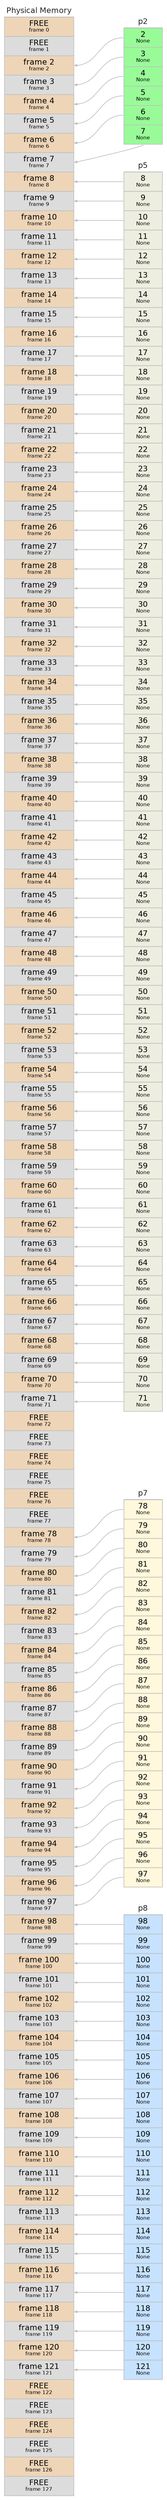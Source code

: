 digraph "memsim/graphs/paged5.json" {
	graph [fontname=x rankdir=RL ranksep=1.0]
	node [fontname=Helvetica fontsize=10 height=0.2 margin="0.04 0.04" shape=none width=0.4]
	edge [arrowsize=0.4]
	p2:0 -> physmem:2 [color=grey]
	p2:1 -> physmem:3 [color=grey]
	p2:2 -> physmem:4 [color=grey]
	p2:3 -> physmem:5 [color=grey]
	p2:4 -> physmem:6 [color=grey]
	p2:5 -> physmem:7 [color=grey]
	p5:0 -> physmem:8 [color=grey]
	p5:1 -> physmem:9 [color=grey]
	p5:2 -> physmem:10 [color=grey]
	p5:3 -> physmem:11 [color=grey]
	p5:4 -> physmem:12 [color=grey]
	p5:5 -> physmem:13 [color=grey]
	p5:6 -> physmem:14 [color=grey]
	p5:7 -> physmem:15 [color=grey]
	p5:8 -> physmem:16 [color=grey]
	p5:9 -> physmem:17 [color=grey]
	p5:10 -> physmem:18 [color=grey]
	p5:11 -> physmem:19 [color=grey]
	p5:12 -> physmem:20 [color=grey]
	p5:13 -> physmem:21 [color=grey]
	p5:14 -> physmem:22 [color=grey]
	p5:15 -> physmem:23 [color=grey]
	p5:16 -> physmem:24 [color=grey]
	p5:17 -> physmem:25 [color=grey]
	p5:18 -> physmem:26 [color=grey]
	p5:19 -> physmem:27 [color=grey]
	p5:20 -> physmem:28 [color=grey]
	p5:21 -> physmem:29 [color=grey]
	p5:22 -> physmem:30 [color=grey]
	p5:23 -> physmem:31 [color=grey]
	p5:24 -> physmem:32 [color=grey]
	p5:25 -> physmem:33 [color=grey]
	p5:26 -> physmem:34 [color=grey]
	p5:27 -> physmem:35 [color=grey]
	p5:28 -> physmem:36 [color=grey]
	p5:29 -> physmem:37 [color=grey]
	p5:30 -> physmem:38 [color=grey]
	p5:31 -> physmem:39 [color=grey]
	p5:32 -> physmem:40 [color=grey]
	p5:33 -> physmem:41 [color=grey]
	p5:34 -> physmem:42 [color=grey]
	p5:35 -> physmem:43 [color=grey]
	p5:36 -> physmem:44 [color=grey]
	p5:37 -> physmem:45 [color=grey]
	p5:38 -> physmem:46 [color=grey]
	p5:39 -> physmem:47 [color=grey]
	p5:40 -> physmem:48 [color=grey]
	p5:41 -> physmem:49 [color=grey]
	p5:42 -> physmem:50 [color=grey]
	p5:43 -> physmem:51 [color=grey]
	p5:44 -> physmem:52 [color=grey]
	p5:45 -> physmem:53 [color=grey]
	p5:46 -> physmem:54 [color=grey]
	p5:47 -> physmem:55 [color=grey]
	p5:48 -> physmem:56 [color=grey]
	p5:49 -> physmem:57 [color=grey]
	p5:50 -> physmem:58 [color=grey]
	p5:51 -> physmem:59 [color=grey]
	p5:52 -> physmem:60 [color=grey]
	p5:53 -> physmem:61 [color=grey]
	p5:54 -> physmem:62 [color=grey]
	p5:55 -> physmem:63 [color=grey]
	p5:56 -> physmem:64 [color=grey]
	p5:57 -> physmem:65 [color=grey]
	p5:58 -> physmem:66 [color=grey]
	p5:59 -> physmem:67 [color=grey]
	p5:60 -> physmem:68 [color=grey]
	p5:61 -> physmem:69 [color=grey]
	p5:62 -> physmem:70 [color=grey]
	p5:63 -> physmem:71 [color=grey]
	p7:0 -> physmem:78 [color=grey]
	p7:1 -> physmem:79 [color=grey]
	p7:2 -> physmem:80 [color=grey]
	p7:3 -> physmem:81 [color=grey]
	p7:4 -> physmem:82 [color=grey]
	p7:5 -> physmem:83 [color=grey]
	p7:6 -> physmem:84 [color=grey]
	p7:7 -> physmem:85 [color=grey]
	p7:8 -> physmem:86 [color=grey]
	p7:9 -> physmem:87 [color=grey]
	p7:10 -> physmem:88 [color=grey]
	p7:11 -> physmem:89 [color=grey]
	p7:12 -> physmem:90 [color=grey]
	p7:13 -> physmem:91 [color=grey]
	p7:14 -> physmem:92 [color=grey]
	p7:15 -> physmem:93 [color=grey]
	p7:16 -> physmem:94 [color=grey]
	p7:17 -> physmem:95 [color=grey]
	p7:18 -> physmem:96 [color=grey]
	p7:19 -> physmem:97 [color=grey]
	p8:0 -> physmem:98 [color=grey]
	p8:1 -> physmem:99 [color=grey]
	p8:2 -> physmem:100 [color=grey]
	p8:3 -> physmem:101 [color=grey]
	p8:4 -> physmem:102 [color=grey]
	p8:5 -> physmem:103 [color=grey]
	p8:6 -> physmem:104 [color=grey]
	p8:7 -> physmem:105 [color=grey]
	p8:8 -> physmem:106 [color=grey]
	p8:9 -> physmem:107 [color=grey]
	p8:10 -> physmem:108 [color=grey]
	p8:11 -> physmem:109 [color=grey]
	p8:12 -> physmem:110 [color=grey]
	p8:13 -> physmem:111 [color=grey]
	p8:14 -> physmem:112 [color=grey]
	p8:15 -> physmem:113 [color=grey]
	p8:16 -> physmem:114 [color=grey]
	p8:17 -> physmem:115 [color=grey]
	p8:18 -> physmem:116 [color=grey]
	p8:19 -> physmem:117 [color=grey]
	p8:20 -> physmem:118 [color=grey]
	p8:21 -> physmem:119 [color=grey]
	p8:22 -> physmem:120 [color=grey]
	p8:23 -> physmem:121 [color=grey]
	subgraph left {
		physmem [label=<<table border="0.1" cellborder="1" cellspacing="0"><TR><TD sides="b"><font face="helvetica" color="grey15" point-size="12">Physical Memory</font></TD></TR><tr><td align="text" color="grey" bgcolor="bisque2" height="30" width="60" port="0"><font point-size="12">FREE</font><br></br><font point-size="8">frame 0</font></td></tr><tr><td align="text" color="grey" bgcolor="gainsboro" height="30" width="60" port="1"><font point-size="12">FREE</font><br></br><font point-size="8">frame 1</font></td></tr><tr><td align="text" color="grey" bgcolor="bisque2" height="30" width="60" port="2"><font point-size="12">frame 2</font><br></br><font point-size="8">frame 2</font></td></tr><tr><td align="text" color="grey" bgcolor="gainsboro" height="30" width="60" port="3"><font point-size="12">frame 3</font><br></br><font point-size="8">frame 3</font></td></tr><tr><td align="text" color="grey" bgcolor="bisque2" height="30" width="60" port="4"><font point-size="12">frame 4</font><br></br><font point-size="8">frame 4</font></td></tr><tr><td align="text" color="grey" bgcolor="gainsboro" height="30" width="60" port="5"><font point-size="12">frame 5</font><br></br><font point-size="8">frame 5</font></td></tr><tr><td align="text" color="grey" bgcolor="bisque2" height="30" width="60" port="6"><font point-size="12">frame 6</font><br></br><font point-size="8">frame 6</font></td></tr><tr><td align="text" color="grey" bgcolor="gainsboro" height="30" width="60" port="7"><font point-size="12">frame 7</font><br></br><font point-size="8">frame 7</font></td></tr><tr><td align="text" color="grey" bgcolor="bisque2" height="30" width="60" port="8"><font point-size="12">frame 8</font><br></br><font point-size="8">frame 8</font></td></tr><tr><td align="text" color="grey" bgcolor="gainsboro" height="30" width="60" port="9"><font point-size="12">frame 9</font><br></br><font point-size="8">frame 9</font></td></tr><tr><td align="text" color="grey" bgcolor="bisque2" height="30" width="60" port="10"><font point-size="12">frame 10</font><br></br><font point-size="8">frame 10</font></td></tr><tr><td align="text" color="grey" bgcolor="gainsboro" height="30" width="60" port="11"><font point-size="12">frame 11</font><br></br><font point-size="8">frame 11</font></td></tr><tr><td align="text" color="grey" bgcolor="bisque2" height="30" width="60" port="12"><font point-size="12">frame 12</font><br></br><font point-size="8">frame 12</font></td></tr><tr><td align="text" color="grey" bgcolor="gainsboro" height="30" width="60" port="13"><font point-size="12">frame 13</font><br></br><font point-size="8">frame 13</font></td></tr><tr><td align="text" color="grey" bgcolor="bisque2" height="30" width="60" port="14"><font point-size="12">frame 14</font><br></br><font point-size="8">frame 14</font></td></tr><tr><td align="text" color="grey" bgcolor="gainsboro" height="30" width="60" port="15"><font point-size="12">frame 15</font><br></br><font point-size="8">frame 15</font></td></tr><tr><td align="text" color="grey" bgcolor="bisque2" height="30" width="60" port="16"><font point-size="12">frame 16</font><br></br><font point-size="8">frame 16</font></td></tr><tr><td align="text" color="grey" bgcolor="gainsboro" height="30" width="60" port="17"><font point-size="12">frame 17</font><br></br><font point-size="8">frame 17</font></td></tr><tr><td align="text" color="grey" bgcolor="bisque2" height="30" width="60" port="18"><font point-size="12">frame 18</font><br></br><font point-size="8">frame 18</font></td></tr><tr><td align="text" color="grey" bgcolor="gainsboro" height="30" width="60" port="19"><font point-size="12">frame 19</font><br></br><font point-size="8">frame 19</font></td></tr><tr><td align="text" color="grey" bgcolor="bisque2" height="30" width="60" port="20"><font point-size="12">frame 20</font><br></br><font point-size="8">frame 20</font></td></tr><tr><td align="text" color="grey" bgcolor="gainsboro" height="30" width="60" port="21"><font point-size="12">frame 21</font><br></br><font point-size="8">frame 21</font></td></tr><tr><td align="text" color="grey" bgcolor="bisque2" height="30" width="60" port="22"><font point-size="12">frame 22</font><br></br><font point-size="8">frame 22</font></td></tr><tr><td align="text" color="grey" bgcolor="gainsboro" height="30" width="60" port="23"><font point-size="12">frame 23</font><br></br><font point-size="8">frame 23</font></td></tr><tr><td align="text" color="grey" bgcolor="bisque2" height="30" width="60" port="24"><font point-size="12">frame 24</font><br></br><font point-size="8">frame 24</font></td></tr><tr><td align="text" color="grey" bgcolor="gainsboro" height="30" width="60" port="25"><font point-size="12">frame 25</font><br></br><font point-size="8">frame 25</font></td></tr><tr><td align="text" color="grey" bgcolor="bisque2" height="30" width="60" port="26"><font point-size="12">frame 26</font><br></br><font point-size="8">frame 26</font></td></tr><tr><td align="text" color="grey" bgcolor="gainsboro" height="30" width="60" port="27"><font point-size="12">frame 27</font><br></br><font point-size="8">frame 27</font></td></tr><tr><td align="text" color="grey" bgcolor="bisque2" height="30" width="60" port="28"><font point-size="12">frame 28</font><br></br><font point-size="8">frame 28</font></td></tr><tr><td align="text" color="grey" bgcolor="gainsboro" height="30" width="60" port="29"><font point-size="12">frame 29</font><br></br><font point-size="8">frame 29</font></td></tr><tr><td align="text" color="grey" bgcolor="bisque2" height="30" width="60" port="30"><font point-size="12">frame 30</font><br></br><font point-size="8">frame 30</font></td></tr><tr><td align="text" color="grey" bgcolor="gainsboro" height="30" width="60" port="31"><font point-size="12">frame 31</font><br></br><font point-size="8">frame 31</font></td></tr><tr><td align="text" color="grey" bgcolor="bisque2" height="30" width="60" port="32"><font point-size="12">frame 32</font><br></br><font point-size="8">frame 32</font></td></tr><tr><td align="text" color="grey" bgcolor="gainsboro" height="30" width="60" port="33"><font point-size="12">frame 33</font><br></br><font point-size="8">frame 33</font></td></tr><tr><td align="text" color="grey" bgcolor="bisque2" height="30" width="60" port="34"><font point-size="12">frame 34</font><br></br><font point-size="8">frame 34</font></td></tr><tr><td align="text" color="grey" bgcolor="gainsboro" height="30" width="60" port="35"><font point-size="12">frame 35</font><br></br><font point-size="8">frame 35</font></td></tr><tr><td align="text" color="grey" bgcolor="bisque2" height="30" width="60" port="36"><font point-size="12">frame 36</font><br></br><font point-size="8">frame 36</font></td></tr><tr><td align="text" color="grey" bgcolor="gainsboro" height="30" width="60" port="37"><font point-size="12">frame 37</font><br></br><font point-size="8">frame 37</font></td></tr><tr><td align="text" color="grey" bgcolor="bisque2" height="30" width="60" port="38"><font point-size="12">frame 38</font><br></br><font point-size="8">frame 38</font></td></tr><tr><td align="text" color="grey" bgcolor="gainsboro" height="30" width="60" port="39"><font point-size="12">frame 39</font><br></br><font point-size="8">frame 39</font></td></tr><tr><td align="text" color="grey" bgcolor="bisque2" height="30" width="60" port="40"><font point-size="12">frame 40</font><br></br><font point-size="8">frame 40</font></td></tr><tr><td align="text" color="grey" bgcolor="gainsboro" height="30" width="60" port="41"><font point-size="12">frame 41</font><br></br><font point-size="8">frame 41</font></td></tr><tr><td align="text" color="grey" bgcolor="bisque2" height="30" width="60" port="42"><font point-size="12">frame 42</font><br></br><font point-size="8">frame 42</font></td></tr><tr><td align="text" color="grey" bgcolor="gainsboro" height="30" width="60" port="43"><font point-size="12">frame 43</font><br></br><font point-size="8">frame 43</font></td></tr><tr><td align="text" color="grey" bgcolor="bisque2" height="30" width="60" port="44"><font point-size="12">frame 44</font><br></br><font point-size="8">frame 44</font></td></tr><tr><td align="text" color="grey" bgcolor="gainsboro" height="30" width="60" port="45"><font point-size="12">frame 45</font><br></br><font point-size="8">frame 45</font></td></tr><tr><td align="text" color="grey" bgcolor="bisque2" height="30" width="60" port="46"><font point-size="12">frame 46</font><br></br><font point-size="8">frame 46</font></td></tr><tr><td align="text" color="grey" bgcolor="gainsboro" height="30" width="60" port="47"><font point-size="12">frame 47</font><br></br><font point-size="8">frame 47</font></td></tr><tr><td align="text" color="grey" bgcolor="bisque2" height="30" width="60" port="48"><font point-size="12">frame 48</font><br></br><font point-size="8">frame 48</font></td></tr><tr><td align="text" color="grey" bgcolor="gainsboro" height="30" width="60" port="49"><font point-size="12">frame 49</font><br></br><font point-size="8">frame 49</font></td></tr><tr><td align="text" color="grey" bgcolor="bisque2" height="30" width="60" port="50"><font point-size="12">frame 50</font><br></br><font point-size="8">frame 50</font></td></tr><tr><td align="text" color="grey" bgcolor="gainsboro" height="30" width="60" port="51"><font point-size="12">frame 51</font><br></br><font point-size="8">frame 51</font></td></tr><tr><td align="text" color="grey" bgcolor="bisque2" height="30" width="60" port="52"><font point-size="12">frame 52</font><br></br><font point-size="8">frame 52</font></td></tr><tr><td align="text" color="grey" bgcolor="gainsboro" height="30" width="60" port="53"><font point-size="12">frame 53</font><br></br><font point-size="8">frame 53</font></td></tr><tr><td align="text" color="grey" bgcolor="bisque2" height="30" width="60" port="54"><font point-size="12">frame 54</font><br></br><font point-size="8">frame 54</font></td></tr><tr><td align="text" color="grey" bgcolor="gainsboro" height="30" width="60" port="55"><font point-size="12">frame 55</font><br></br><font point-size="8">frame 55</font></td></tr><tr><td align="text" color="grey" bgcolor="bisque2" height="30" width="60" port="56"><font point-size="12">frame 56</font><br></br><font point-size="8">frame 56</font></td></tr><tr><td align="text" color="grey" bgcolor="gainsboro" height="30" width="60" port="57"><font point-size="12">frame 57</font><br></br><font point-size="8">frame 57</font></td></tr><tr><td align="text" color="grey" bgcolor="bisque2" height="30" width="60" port="58"><font point-size="12">frame 58</font><br></br><font point-size="8">frame 58</font></td></tr><tr><td align="text" color="grey" bgcolor="gainsboro" height="30" width="60" port="59"><font point-size="12">frame 59</font><br></br><font point-size="8">frame 59</font></td></tr><tr><td align="text" color="grey" bgcolor="bisque2" height="30" width="60" port="60"><font point-size="12">frame 60</font><br></br><font point-size="8">frame 60</font></td></tr><tr><td align="text" color="grey" bgcolor="gainsboro" height="30" width="60" port="61"><font point-size="12">frame 61</font><br></br><font point-size="8">frame 61</font></td></tr><tr><td align="text" color="grey" bgcolor="bisque2" height="30" width="60" port="62"><font point-size="12">frame 62</font><br></br><font point-size="8">frame 62</font></td></tr><tr><td align="text" color="grey" bgcolor="gainsboro" height="30" width="60" port="63"><font point-size="12">frame 63</font><br></br><font point-size="8">frame 63</font></td></tr><tr><td align="text" color="grey" bgcolor="bisque2" height="30" width="60" port="64"><font point-size="12">frame 64</font><br></br><font point-size="8">frame 64</font></td></tr><tr><td align="text" color="grey" bgcolor="gainsboro" height="30" width="60" port="65"><font point-size="12">frame 65</font><br></br><font point-size="8">frame 65</font></td></tr><tr><td align="text" color="grey" bgcolor="bisque2" height="30" width="60" port="66"><font point-size="12">frame 66</font><br></br><font point-size="8">frame 66</font></td></tr><tr><td align="text" color="grey" bgcolor="gainsboro" height="30" width="60" port="67"><font point-size="12">frame 67</font><br></br><font point-size="8">frame 67</font></td></tr><tr><td align="text" color="grey" bgcolor="bisque2" height="30" width="60" port="68"><font point-size="12">frame 68</font><br></br><font point-size="8">frame 68</font></td></tr><tr><td align="text" color="grey" bgcolor="gainsboro" height="30" width="60" port="69"><font point-size="12">frame 69</font><br></br><font point-size="8">frame 69</font></td></tr><tr><td align="text" color="grey" bgcolor="bisque2" height="30" width="60" port="70"><font point-size="12">frame 70</font><br></br><font point-size="8">frame 70</font></td></tr><tr><td align="text" color="grey" bgcolor="gainsboro" height="30" width="60" port="71"><font point-size="12">frame 71</font><br></br><font point-size="8">frame 71</font></td></tr><tr><td align="text" color="grey" bgcolor="bisque2" height="30" width="60" port="72"><font point-size="12">FREE</font><br></br><font point-size="8">frame 72</font></td></tr><tr><td align="text" color="grey" bgcolor="gainsboro" height="30" width="60" port="73"><font point-size="12">FREE</font><br></br><font point-size="8">frame 73</font></td></tr><tr><td align="text" color="grey" bgcolor="bisque2" height="30" width="60" port="74"><font point-size="12">FREE</font><br></br><font point-size="8">frame 74</font></td></tr><tr><td align="text" color="grey" bgcolor="gainsboro" height="30" width="60" port="75"><font point-size="12">FREE</font><br></br><font point-size="8">frame 75</font></td></tr><tr><td align="text" color="grey" bgcolor="bisque2" height="30" width="60" port="76"><font point-size="12">FREE</font><br></br><font point-size="8">frame 76</font></td></tr><tr><td align="text" color="grey" bgcolor="gainsboro" height="30" width="60" port="77"><font point-size="12">FREE</font><br></br><font point-size="8">frame 77</font></td></tr><tr><td align="text" color="grey" bgcolor="bisque2" height="30" width="60" port="78"><font point-size="12">frame 78</font><br></br><font point-size="8">frame 78</font></td></tr><tr><td align="text" color="grey" bgcolor="gainsboro" height="30" width="60" port="79"><font point-size="12">frame 79</font><br></br><font point-size="8">frame 79</font></td></tr><tr><td align="text" color="grey" bgcolor="bisque2" height="30" width="60" port="80"><font point-size="12">frame 80</font><br></br><font point-size="8">frame 80</font></td></tr><tr><td align="text" color="grey" bgcolor="gainsboro" height="30" width="60" port="81"><font point-size="12">frame 81</font><br></br><font point-size="8">frame 81</font></td></tr><tr><td align="text" color="grey" bgcolor="bisque2" height="30" width="60" port="82"><font point-size="12">frame 82</font><br></br><font point-size="8">frame 82</font></td></tr><tr><td align="text" color="grey" bgcolor="gainsboro" height="30" width="60" port="83"><font point-size="12">frame 83</font><br></br><font point-size="8">frame 83</font></td></tr><tr><td align="text" color="grey" bgcolor="bisque2" height="30" width="60" port="84"><font point-size="12">frame 84</font><br></br><font point-size="8">frame 84</font></td></tr><tr><td align="text" color="grey" bgcolor="gainsboro" height="30" width="60" port="85"><font point-size="12">frame 85</font><br></br><font point-size="8">frame 85</font></td></tr><tr><td align="text" color="grey" bgcolor="bisque2" height="30" width="60" port="86"><font point-size="12">frame 86</font><br></br><font point-size="8">frame 86</font></td></tr><tr><td align="text" color="grey" bgcolor="gainsboro" height="30" width="60" port="87"><font point-size="12">frame 87</font><br></br><font point-size="8">frame 87</font></td></tr><tr><td align="text" color="grey" bgcolor="bisque2" height="30" width="60" port="88"><font point-size="12">frame 88</font><br></br><font point-size="8">frame 88</font></td></tr><tr><td align="text" color="grey" bgcolor="gainsboro" height="30" width="60" port="89"><font point-size="12">frame 89</font><br></br><font point-size="8">frame 89</font></td></tr><tr><td align="text" color="grey" bgcolor="bisque2" height="30" width="60" port="90"><font point-size="12">frame 90</font><br></br><font point-size="8">frame 90</font></td></tr><tr><td align="text" color="grey" bgcolor="gainsboro" height="30" width="60" port="91"><font point-size="12">frame 91</font><br></br><font point-size="8">frame 91</font></td></tr><tr><td align="text" color="grey" bgcolor="bisque2" height="30" width="60" port="92"><font point-size="12">frame 92</font><br></br><font point-size="8">frame 92</font></td></tr><tr><td align="text" color="grey" bgcolor="gainsboro" height="30" width="60" port="93"><font point-size="12">frame 93</font><br></br><font point-size="8">frame 93</font></td></tr><tr><td align="text" color="grey" bgcolor="bisque2" height="30" width="60" port="94"><font point-size="12">frame 94</font><br></br><font point-size="8">frame 94</font></td></tr><tr><td align="text" color="grey" bgcolor="gainsboro" height="30" width="60" port="95"><font point-size="12">frame 95</font><br></br><font point-size="8">frame 95</font></td></tr><tr><td align="text" color="grey" bgcolor="bisque2" height="30" width="60" port="96"><font point-size="12">frame 96</font><br></br><font point-size="8">frame 96</font></td></tr><tr><td align="text" color="grey" bgcolor="gainsboro" height="30" width="60" port="97"><font point-size="12">frame 97</font><br></br><font point-size="8">frame 97</font></td></tr><tr><td align="text" color="grey" bgcolor="bisque2" height="30" width="60" port="98"><font point-size="12">frame 98</font><br></br><font point-size="8">frame 98</font></td></tr><tr><td align="text" color="grey" bgcolor="gainsboro" height="30" width="60" port="99"><font point-size="12">frame 99</font><br></br><font point-size="8">frame 99</font></td></tr><tr><td align="text" color="grey" bgcolor="bisque2" height="30" width="60" port="100"><font point-size="12">frame 100</font><br></br><font point-size="8">frame 100</font></td></tr><tr><td align="text" color="grey" bgcolor="gainsboro" height="30" width="60" port="101"><font point-size="12">frame 101</font><br></br><font point-size="8">frame 101</font></td></tr><tr><td align="text" color="grey" bgcolor="bisque2" height="30" width="60" port="102"><font point-size="12">frame 102</font><br></br><font point-size="8">frame 102</font></td></tr><tr><td align="text" color="grey" bgcolor="gainsboro" height="30" width="60" port="103"><font point-size="12">frame 103</font><br></br><font point-size="8">frame 103</font></td></tr><tr><td align="text" color="grey" bgcolor="bisque2" height="30" width="60" port="104"><font point-size="12">frame 104</font><br></br><font point-size="8">frame 104</font></td></tr><tr><td align="text" color="grey" bgcolor="gainsboro" height="30" width="60" port="105"><font point-size="12">frame 105</font><br></br><font point-size="8">frame 105</font></td></tr><tr><td align="text" color="grey" bgcolor="bisque2" height="30" width="60" port="106"><font point-size="12">frame 106</font><br></br><font point-size="8">frame 106</font></td></tr><tr><td align="text" color="grey" bgcolor="gainsboro" height="30" width="60" port="107"><font point-size="12">frame 107</font><br></br><font point-size="8">frame 107</font></td></tr><tr><td align="text" color="grey" bgcolor="bisque2" height="30" width="60" port="108"><font point-size="12">frame 108</font><br></br><font point-size="8">frame 108</font></td></tr><tr><td align="text" color="grey" bgcolor="gainsboro" height="30" width="60" port="109"><font point-size="12">frame 109</font><br></br><font point-size="8">frame 109</font></td></tr><tr><td align="text" color="grey" bgcolor="bisque2" height="30" width="60" port="110"><font point-size="12">frame 110</font><br></br><font point-size="8">frame 110</font></td></tr><tr><td align="text" color="grey" bgcolor="gainsboro" height="30" width="60" port="111"><font point-size="12">frame 111</font><br></br><font point-size="8">frame 111</font></td></tr><tr><td align="text" color="grey" bgcolor="bisque2" height="30" width="60" port="112"><font point-size="12">frame 112</font><br></br><font point-size="8">frame 112</font></td></tr><tr><td align="text" color="grey" bgcolor="gainsboro" height="30" width="60" port="113"><font point-size="12">frame 113</font><br></br><font point-size="8">frame 113</font></td></tr><tr><td align="text" color="grey" bgcolor="bisque2" height="30" width="60" port="114"><font point-size="12">frame 114</font><br></br><font point-size="8">frame 114</font></td></tr><tr><td align="text" color="grey" bgcolor="gainsboro" height="30" width="60" port="115"><font point-size="12">frame 115</font><br></br><font point-size="8">frame 115</font></td></tr><tr><td align="text" color="grey" bgcolor="bisque2" height="30" width="60" port="116"><font point-size="12">frame 116</font><br></br><font point-size="8">frame 116</font></td></tr><tr><td align="text" color="grey" bgcolor="gainsboro" height="30" width="60" port="117"><font point-size="12">frame 117</font><br></br><font point-size="8">frame 117</font></td></tr><tr><td align="text" color="grey" bgcolor="bisque2" height="30" width="60" port="118"><font point-size="12">frame 118</font><br></br><font point-size="8">frame 118</font></td></tr><tr><td align="text" color="grey" bgcolor="gainsboro" height="30" width="60" port="119"><font point-size="12">frame 119</font><br></br><font point-size="8">frame 119</font></td></tr><tr><td align="text" color="grey" bgcolor="bisque2" height="30" width="60" port="120"><font point-size="12">frame 120</font><br></br><font point-size="8">frame 120</font></td></tr><tr><td align="text" color="grey" bgcolor="gainsboro" height="30" width="60" port="121"><font point-size="12">frame 121</font><br></br><font point-size="8">frame 121</font></td></tr><tr><td align="text" color="grey" bgcolor="bisque2" height="30" width="60" port="122"><font point-size="12">FREE</font><br></br><font point-size="8">frame 122</font></td></tr><tr><td align="text" color="grey" bgcolor="gainsboro" height="30" width="60" port="123"><font point-size="12">FREE</font><br></br><font point-size="8">frame 123</font></td></tr><tr><td align="text" color="grey" bgcolor="bisque2" height="30" width="60" port="124"><font point-size="12">FREE</font><br></br><font point-size="8">frame 124</font></td></tr><tr><td align="text" color="grey" bgcolor="gainsboro" height="30" width="60" port="125"><font point-size="12">FREE</font><br></br><font point-size="8">frame 125</font></td></tr><tr><td align="text" color="grey" bgcolor="bisque2" height="30" width="60" port="126"><font point-size="12">FREE</font><br></br><font point-size="8">frame 126</font></td></tr><tr><td align="text" color="grey" bgcolor="gainsboro" height="30" width="60" port="127"><font point-size="12">FREE</font><br></br><font point-size="8">frame 127</font></td></tr></table>>]
		rank=sink
	}
	subgraph right {
		p2 [label=<<table border="0.1" cellborder="1" cellspacing="0"><TR><TD sides="b"><font face="helvetica" color="grey15" point-size="12">p2</font></TD></TR><tr><td align="text" color="grey" bgcolor="palegreen" height="30" width="60" port="0"><font point-size="12">2</font><br></br><font point-size="8">None</font></td></tr><tr><td align="text" color="grey" bgcolor="palegreen" height="30" width="60" port="1"><font point-size="12">3</font><br></br><font point-size="8">None</font></td></tr><tr><td align="text" color="grey" bgcolor="palegreen" height="30" width="60" port="2"><font point-size="12">4</font><br></br><font point-size="8">None</font></td></tr><tr><td align="text" color="grey" bgcolor="palegreen" height="30" width="60" port="3"><font point-size="12">5</font><br></br><font point-size="8">None</font></td></tr><tr><td align="text" color="grey" bgcolor="palegreen" height="30" width="60" port="4"><font point-size="12">6</font><br></br><font point-size="8">None</font></td></tr><tr><td align="text" color="grey" bgcolor="palegreen" height="30" width="60" port="5"><font point-size="12">7</font><br></br><font point-size="8">None</font></td></tr></table>>]
		p5 [label=<<table border="0.1" cellborder="1" cellspacing="0"><TR><TD sides="b"><font face="helvetica" color="grey15" point-size="12">p5</font></TD></TR><tr><td align="text" color="grey" bgcolor="ivory2" height="30" width="60" port="0"><font point-size="12">8</font><br></br><font point-size="8">None</font></td></tr><tr><td align="text" color="grey" bgcolor="ivory2" height="30" width="60" port="1"><font point-size="12">9</font><br></br><font point-size="8">None</font></td></tr><tr><td align="text" color="grey" bgcolor="ivory2" height="30" width="60" port="2"><font point-size="12">10</font><br></br><font point-size="8">None</font></td></tr><tr><td align="text" color="grey" bgcolor="ivory2" height="30" width="60" port="3"><font point-size="12">11</font><br></br><font point-size="8">None</font></td></tr><tr><td align="text" color="grey" bgcolor="ivory2" height="30" width="60" port="4"><font point-size="12">12</font><br></br><font point-size="8">None</font></td></tr><tr><td align="text" color="grey" bgcolor="ivory2" height="30" width="60" port="5"><font point-size="12">13</font><br></br><font point-size="8">None</font></td></tr><tr><td align="text" color="grey" bgcolor="ivory2" height="30" width="60" port="6"><font point-size="12">14</font><br></br><font point-size="8">None</font></td></tr><tr><td align="text" color="grey" bgcolor="ivory2" height="30" width="60" port="7"><font point-size="12">15</font><br></br><font point-size="8">None</font></td></tr><tr><td align="text" color="grey" bgcolor="ivory2" height="30" width="60" port="8"><font point-size="12">16</font><br></br><font point-size="8">None</font></td></tr><tr><td align="text" color="grey" bgcolor="ivory2" height="30" width="60" port="9"><font point-size="12">17</font><br></br><font point-size="8">None</font></td></tr><tr><td align="text" color="grey" bgcolor="ivory2" height="30" width="60" port="10"><font point-size="12">18</font><br></br><font point-size="8">None</font></td></tr><tr><td align="text" color="grey" bgcolor="ivory2" height="30" width="60" port="11"><font point-size="12">19</font><br></br><font point-size="8">None</font></td></tr><tr><td align="text" color="grey" bgcolor="ivory2" height="30" width="60" port="12"><font point-size="12">20</font><br></br><font point-size="8">None</font></td></tr><tr><td align="text" color="grey" bgcolor="ivory2" height="30" width="60" port="13"><font point-size="12">21</font><br></br><font point-size="8">None</font></td></tr><tr><td align="text" color="grey" bgcolor="ivory2" height="30" width="60" port="14"><font point-size="12">22</font><br></br><font point-size="8">None</font></td></tr><tr><td align="text" color="grey" bgcolor="ivory2" height="30" width="60" port="15"><font point-size="12">23</font><br></br><font point-size="8">None</font></td></tr><tr><td align="text" color="grey" bgcolor="ivory2" height="30" width="60" port="16"><font point-size="12">24</font><br></br><font point-size="8">None</font></td></tr><tr><td align="text" color="grey" bgcolor="ivory2" height="30" width="60" port="17"><font point-size="12">25</font><br></br><font point-size="8">None</font></td></tr><tr><td align="text" color="grey" bgcolor="ivory2" height="30" width="60" port="18"><font point-size="12">26</font><br></br><font point-size="8">None</font></td></tr><tr><td align="text" color="grey" bgcolor="ivory2" height="30" width="60" port="19"><font point-size="12">27</font><br></br><font point-size="8">None</font></td></tr><tr><td align="text" color="grey" bgcolor="ivory2" height="30" width="60" port="20"><font point-size="12">28</font><br></br><font point-size="8">None</font></td></tr><tr><td align="text" color="grey" bgcolor="ivory2" height="30" width="60" port="21"><font point-size="12">29</font><br></br><font point-size="8">None</font></td></tr><tr><td align="text" color="grey" bgcolor="ivory2" height="30" width="60" port="22"><font point-size="12">30</font><br></br><font point-size="8">None</font></td></tr><tr><td align="text" color="grey" bgcolor="ivory2" height="30" width="60" port="23"><font point-size="12">31</font><br></br><font point-size="8">None</font></td></tr><tr><td align="text" color="grey" bgcolor="ivory2" height="30" width="60" port="24"><font point-size="12">32</font><br></br><font point-size="8">None</font></td></tr><tr><td align="text" color="grey" bgcolor="ivory2" height="30" width="60" port="25"><font point-size="12">33</font><br></br><font point-size="8">None</font></td></tr><tr><td align="text" color="grey" bgcolor="ivory2" height="30" width="60" port="26"><font point-size="12">34</font><br></br><font point-size="8">None</font></td></tr><tr><td align="text" color="grey" bgcolor="ivory2" height="30" width="60" port="27"><font point-size="12">35</font><br></br><font point-size="8">None</font></td></tr><tr><td align="text" color="grey" bgcolor="ivory2" height="30" width="60" port="28"><font point-size="12">36</font><br></br><font point-size="8">None</font></td></tr><tr><td align="text" color="grey" bgcolor="ivory2" height="30" width="60" port="29"><font point-size="12">37</font><br></br><font point-size="8">None</font></td></tr><tr><td align="text" color="grey" bgcolor="ivory2" height="30" width="60" port="30"><font point-size="12">38</font><br></br><font point-size="8">None</font></td></tr><tr><td align="text" color="grey" bgcolor="ivory2" height="30" width="60" port="31"><font point-size="12">39</font><br></br><font point-size="8">None</font></td></tr><tr><td align="text" color="grey" bgcolor="ivory2" height="30" width="60" port="32"><font point-size="12">40</font><br></br><font point-size="8">None</font></td></tr><tr><td align="text" color="grey" bgcolor="ivory2" height="30" width="60" port="33"><font point-size="12">41</font><br></br><font point-size="8">None</font></td></tr><tr><td align="text" color="grey" bgcolor="ivory2" height="30" width="60" port="34"><font point-size="12">42</font><br></br><font point-size="8">None</font></td></tr><tr><td align="text" color="grey" bgcolor="ivory2" height="30" width="60" port="35"><font point-size="12">43</font><br></br><font point-size="8">None</font></td></tr><tr><td align="text" color="grey" bgcolor="ivory2" height="30" width="60" port="36"><font point-size="12">44</font><br></br><font point-size="8">None</font></td></tr><tr><td align="text" color="grey" bgcolor="ivory2" height="30" width="60" port="37"><font point-size="12">45</font><br></br><font point-size="8">None</font></td></tr><tr><td align="text" color="grey" bgcolor="ivory2" height="30" width="60" port="38"><font point-size="12">46</font><br></br><font point-size="8">None</font></td></tr><tr><td align="text" color="grey" bgcolor="ivory2" height="30" width="60" port="39"><font point-size="12">47</font><br></br><font point-size="8">None</font></td></tr><tr><td align="text" color="grey" bgcolor="ivory2" height="30" width="60" port="40"><font point-size="12">48</font><br></br><font point-size="8">None</font></td></tr><tr><td align="text" color="grey" bgcolor="ivory2" height="30" width="60" port="41"><font point-size="12">49</font><br></br><font point-size="8">None</font></td></tr><tr><td align="text" color="grey" bgcolor="ivory2" height="30" width="60" port="42"><font point-size="12">50</font><br></br><font point-size="8">None</font></td></tr><tr><td align="text" color="grey" bgcolor="ivory2" height="30" width="60" port="43"><font point-size="12">51</font><br></br><font point-size="8">None</font></td></tr><tr><td align="text" color="grey" bgcolor="ivory2" height="30" width="60" port="44"><font point-size="12">52</font><br></br><font point-size="8">None</font></td></tr><tr><td align="text" color="grey" bgcolor="ivory2" height="30" width="60" port="45"><font point-size="12">53</font><br></br><font point-size="8">None</font></td></tr><tr><td align="text" color="grey" bgcolor="ivory2" height="30" width="60" port="46"><font point-size="12">54</font><br></br><font point-size="8">None</font></td></tr><tr><td align="text" color="grey" bgcolor="ivory2" height="30" width="60" port="47"><font point-size="12">55</font><br></br><font point-size="8">None</font></td></tr><tr><td align="text" color="grey" bgcolor="ivory2" height="30" width="60" port="48"><font point-size="12">56</font><br></br><font point-size="8">None</font></td></tr><tr><td align="text" color="grey" bgcolor="ivory2" height="30" width="60" port="49"><font point-size="12">57</font><br></br><font point-size="8">None</font></td></tr><tr><td align="text" color="grey" bgcolor="ivory2" height="30" width="60" port="50"><font point-size="12">58</font><br></br><font point-size="8">None</font></td></tr><tr><td align="text" color="grey" bgcolor="ivory2" height="30" width="60" port="51"><font point-size="12">59</font><br></br><font point-size="8">None</font></td></tr><tr><td align="text" color="grey" bgcolor="ivory2" height="30" width="60" port="52"><font point-size="12">60</font><br></br><font point-size="8">None</font></td></tr><tr><td align="text" color="grey" bgcolor="ivory2" height="30" width="60" port="53"><font point-size="12">61</font><br></br><font point-size="8">None</font></td></tr><tr><td align="text" color="grey" bgcolor="ivory2" height="30" width="60" port="54"><font point-size="12">62</font><br></br><font point-size="8">None</font></td></tr><tr><td align="text" color="grey" bgcolor="ivory2" height="30" width="60" port="55"><font point-size="12">63</font><br></br><font point-size="8">None</font></td></tr><tr><td align="text" color="grey" bgcolor="ivory2" height="30" width="60" port="56"><font point-size="12">64</font><br></br><font point-size="8">None</font></td></tr><tr><td align="text" color="grey" bgcolor="ivory2" height="30" width="60" port="57"><font point-size="12">65</font><br></br><font point-size="8">None</font></td></tr><tr><td align="text" color="grey" bgcolor="ivory2" height="30" width="60" port="58"><font point-size="12">66</font><br></br><font point-size="8">None</font></td></tr><tr><td align="text" color="grey" bgcolor="ivory2" height="30" width="60" port="59"><font point-size="12">67</font><br></br><font point-size="8">None</font></td></tr><tr><td align="text" color="grey" bgcolor="ivory2" height="30" width="60" port="60"><font point-size="12">68</font><br></br><font point-size="8">None</font></td></tr><tr><td align="text" color="grey" bgcolor="ivory2" height="30" width="60" port="61"><font point-size="12">69</font><br></br><font point-size="8">None</font></td></tr><tr><td align="text" color="grey" bgcolor="ivory2" height="30" width="60" port="62"><font point-size="12">70</font><br></br><font point-size="8">None</font></td></tr><tr><td align="text" color="grey" bgcolor="ivory2" height="30" width="60" port="63"><font point-size="12">71</font><br></br><font point-size="8">None</font></td></tr></table>>]
		p7 [label=<<table border="0.1" cellborder="1" cellspacing="0"><TR><TD sides="b"><font face="helvetica" color="grey15" point-size="12">p7</font></TD></TR><tr><td align="text" color="grey" bgcolor="cornsilk" height="30" width="60" port="0"><font point-size="12">78</font><br></br><font point-size="8">None</font></td></tr><tr><td align="text" color="grey" bgcolor="cornsilk" height="30" width="60" port="1"><font point-size="12">79</font><br></br><font point-size="8">None</font></td></tr><tr><td align="text" color="grey" bgcolor="cornsilk" height="30" width="60" port="2"><font point-size="12">80</font><br></br><font point-size="8">None</font></td></tr><tr><td align="text" color="grey" bgcolor="cornsilk" height="30" width="60" port="3"><font point-size="12">81</font><br></br><font point-size="8">None</font></td></tr><tr><td align="text" color="grey" bgcolor="cornsilk" height="30" width="60" port="4"><font point-size="12">82</font><br></br><font point-size="8">None</font></td></tr><tr><td align="text" color="grey" bgcolor="cornsilk" height="30" width="60" port="5"><font point-size="12">83</font><br></br><font point-size="8">None</font></td></tr><tr><td align="text" color="grey" bgcolor="cornsilk" height="30" width="60" port="6"><font point-size="12">84</font><br></br><font point-size="8">None</font></td></tr><tr><td align="text" color="grey" bgcolor="cornsilk" height="30" width="60" port="7"><font point-size="12">85</font><br></br><font point-size="8">None</font></td></tr><tr><td align="text" color="grey" bgcolor="cornsilk" height="30" width="60" port="8"><font point-size="12">86</font><br></br><font point-size="8">None</font></td></tr><tr><td align="text" color="grey" bgcolor="cornsilk" height="30" width="60" port="9"><font point-size="12">87</font><br></br><font point-size="8">None</font></td></tr><tr><td align="text" color="grey" bgcolor="cornsilk" height="30" width="60" port="10"><font point-size="12">88</font><br></br><font point-size="8">None</font></td></tr><tr><td align="text" color="grey" bgcolor="cornsilk" height="30" width="60" port="11"><font point-size="12">89</font><br></br><font point-size="8">None</font></td></tr><tr><td align="text" color="grey" bgcolor="cornsilk" height="30" width="60" port="12"><font point-size="12">90</font><br></br><font point-size="8">None</font></td></tr><tr><td align="text" color="grey" bgcolor="cornsilk" height="30" width="60" port="13"><font point-size="12">91</font><br></br><font point-size="8">None</font></td></tr><tr><td align="text" color="grey" bgcolor="cornsilk" height="30" width="60" port="14"><font point-size="12">92</font><br></br><font point-size="8">None</font></td></tr><tr><td align="text" color="grey" bgcolor="cornsilk" height="30" width="60" port="15"><font point-size="12">93</font><br></br><font point-size="8">None</font></td></tr><tr><td align="text" color="grey" bgcolor="cornsilk" height="30" width="60" port="16"><font point-size="12">94</font><br></br><font point-size="8">None</font></td></tr><tr><td align="text" color="grey" bgcolor="cornsilk" height="30" width="60" port="17"><font point-size="12">95</font><br></br><font point-size="8">None</font></td></tr><tr><td align="text" color="grey" bgcolor="cornsilk" height="30" width="60" port="18"><font point-size="12">96</font><br></br><font point-size="8">None</font></td></tr><tr><td align="text" color="grey" bgcolor="cornsilk" height="30" width="60" port="19"><font point-size="12">97</font><br></br><font point-size="8">None</font></td></tr></table>>]
		p8 [label=<<table border="0.1" cellborder="1" cellspacing="0"><TR><TD sides="b"><font face="helvetica" color="grey15" point-size="12">p8</font></TD></TR><tr><td align="text" color="grey" bgcolor="slategray1" height="30" width="60" port="0"><font point-size="12">98</font><br></br><font point-size="8">None</font></td></tr><tr><td align="text" color="grey" bgcolor="slategray1" height="30" width="60" port="1"><font point-size="12">99</font><br></br><font point-size="8">None</font></td></tr><tr><td align="text" color="grey" bgcolor="slategray1" height="30" width="60" port="2"><font point-size="12">100</font><br></br><font point-size="8">None</font></td></tr><tr><td align="text" color="grey" bgcolor="slategray1" height="30" width="60" port="3"><font point-size="12">101</font><br></br><font point-size="8">None</font></td></tr><tr><td align="text" color="grey" bgcolor="slategray1" height="30" width="60" port="4"><font point-size="12">102</font><br></br><font point-size="8">None</font></td></tr><tr><td align="text" color="grey" bgcolor="slategray1" height="30" width="60" port="5"><font point-size="12">103</font><br></br><font point-size="8">None</font></td></tr><tr><td align="text" color="grey" bgcolor="slategray1" height="30" width="60" port="6"><font point-size="12">104</font><br></br><font point-size="8">None</font></td></tr><tr><td align="text" color="grey" bgcolor="slategray1" height="30" width="60" port="7"><font point-size="12">105</font><br></br><font point-size="8">None</font></td></tr><tr><td align="text" color="grey" bgcolor="slategray1" height="30" width="60" port="8"><font point-size="12">106</font><br></br><font point-size="8">None</font></td></tr><tr><td align="text" color="grey" bgcolor="slategray1" height="30" width="60" port="9"><font point-size="12">107</font><br></br><font point-size="8">None</font></td></tr><tr><td align="text" color="grey" bgcolor="slategray1" height="30" width="60" port="10"><font point-size="12">108</font><br></br><font point-size="8">None</font></td></tr><tr><td align="text" color="grey" bgcolor="slategray1" height="30" width="60" port="11"><font point-size="12">109</font><br></br><font point-size="8">None</font></td></tr><tr><td align="text" color="grey" bgcolor="slategray1" height="30" width="60" port="12"><font point-size="12">110</font><br></br><font point-size="8">None</font></td></tr><tr><td align="text" color="grey" bgcolor="slategray1" height="30" width="60" port="13"><font point-size="12">111</font><br></br><font point-size="8">None</font></td></tr><tr><td align="text" color="grey" bgcolor="slategray1" height="30" width="60" port="14"><font point-size="12">112</font><br></br><font point-size="8">None</font></td></tr><tr><td align="text" color="grey" bgcolor="slategray1" height="30" width="60" port="15"><font point-size="12">113</font><br></br><font point-size="8">None</font></td></tr><tr><td align="text" color="grey" bgcolor="slategray1" height="30" width="60" port="16"><font point-size="12">114</font><br></br><font point-size="8">None</font></td></tr><tr><td align="text" color="grey" bgcolor="slategray1" height="30" width="60" port="17"><font point-size="12">115</font><br></br><font point-size="8">None</font></td></tr><tr><td align="text" color="grey" bgcolor="slategray1" height="30" width="60" port="18"><font point-size="12">116</font><br></br><font point-size="8">None</font></td></tr><tr><td align="text" color="grey" bgcolor="slategray1" height="30" width="60" port="19"><font point-size="12">117</font><br></br><font point-size="8">None</font></td></tr><tr><td align="text" color="grey" bgcolor="slategray1" height="30" width="60" port="20"><font point-size="12">118</font><br></br><font point-size="8">None</font></td></tr><tr><td align="text" color="grey" bgcolor="slategray1" height="30" width="60" port="21"><font point-size="12">119</font><br></br><font point-size="8">None</font></td></tr><tr><td align="text" color="grey" bgcolor="slategray1" height="30" width="60" port="22"><font point-size="12">120</font><br></br><font point-size="8">None</font></td></tr><tr><td align="text" color="grey" bgcolor="slategray1" height="30" width="60" port="23"><font point-size="12">121</font><br></br><font point-size="8">None</font></td></tr></table>>]
		rank=source
	}
}
